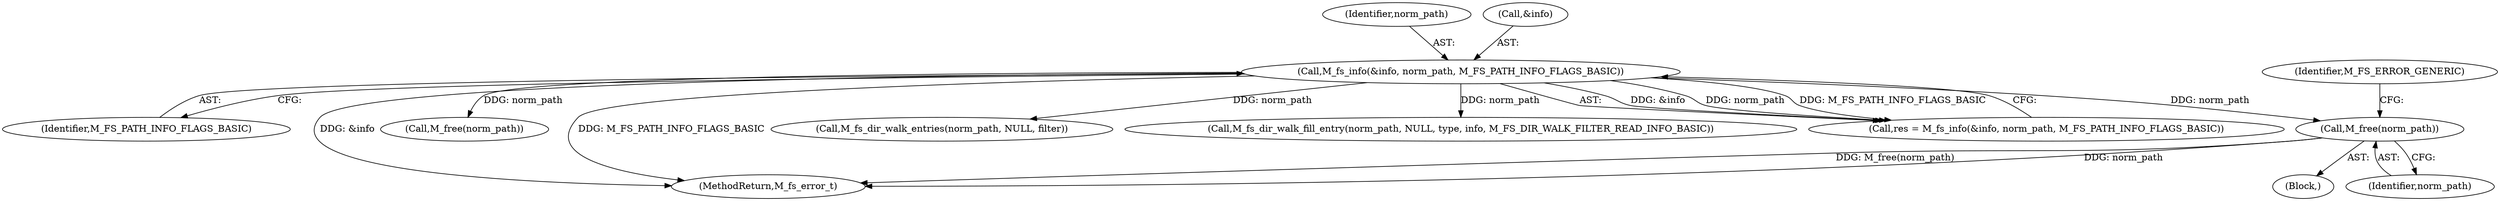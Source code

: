 digraph "0_mstdlib_db124b8f607dd0a40a9aef2d4d468fad433522a7_2@API" {
"1000198" [label="(Call,M_free(norm_path))"];
"1000173" [label="(Call,M_fs_info(&info, norm_path, M_FS_PATH_INFO_FLAGS_BASIC))"];
"1000408" [label="(MethodReturn,M_fs_error_t)"];
"1000199" [label="(Identifier,norm_path)"];
"1000177" [label="(Identifier,M_FS_PATH_INFO_FLAGS_BASIC)"];
"1000176" [label="(Identifier,norm_path)"];
"1000174" [label="(Call,&info)"];
"1000198" [label="(Call,M_free(norm_path))"];
"1000183" [label="(Call,M_free(norm_path))"];
"1000227" [label="(Call,M_fs_dir_walk_entries(norm_path, NULL, filter))"];
"1000233" [label="(Call,M_fs_dir_walk_fill_entry(norm_path, NULL, type, info, M_FS_DIR_WALK_FILTER_READ_INFO_BASIC))"];
"1000195" [label="(Block,)"];
"1000171" [label="(Call,res = M_fs_info(&info, norm_path, M_FS_PATH_INFO_FLAGS_BASIC))"];
"1000173" [label="(Call,M_fs_info(&info, norm_path, M_FS_PATH_INFO_FLAGS_BASIC))"];
"1000201" [label="(Identifier,M_FS_ERROR_GENERIC)"];
"1000198" -> "1000195"  [label="AST: "];
"1000198" -> "1000199"  [label="CFG: "];
"1000199" -> "1000198"  [label="AST: "];
"1000201" -> "1000198"  [label="CFG: "];
"1000198" -> "1000408"  [label="DDG: norm_path"];
"1000198" -> "1000408"  [label="DDG: M_free(norm_path)"];
"1000173" -> "1000198"  [label="DDG: norm_path"];
"1000173" -> "1000171"  [label="AST: "];
"1000173" -> "1000177"  [label="CFG: "];
"1000174" -> "1000173"  [label="AST: "];
"1000176" -> "1000173"  [label="AST: "];
"1000177" -> "1000173"  [label="AST: "];
"1000171" -> "1000173"  [label="CFG: "];
"1000173" -> "1000408"  [label="DDG: M_FS_PATH_INFO_FLAGS_BASIC"];
"1000173" -> "1000408"  [label="DDG: &info"];
"1000173" -> "1000171"  [label="DDG: &info"];
"1000173" -> "1000171"  [label="DDG: norm_path"];
"1000173" -> "1000171"  [label="DDG: M_FS_PATH_INFO_FLAGS_BASIC"];
"1000173" -> "1000183"  [label="DDG: norm_path"];
"1000173" -> "1000227"  [label="DDG: norm_path"];
"1000173" -> "1000233"  [label="DDG: norm_path"];
}
